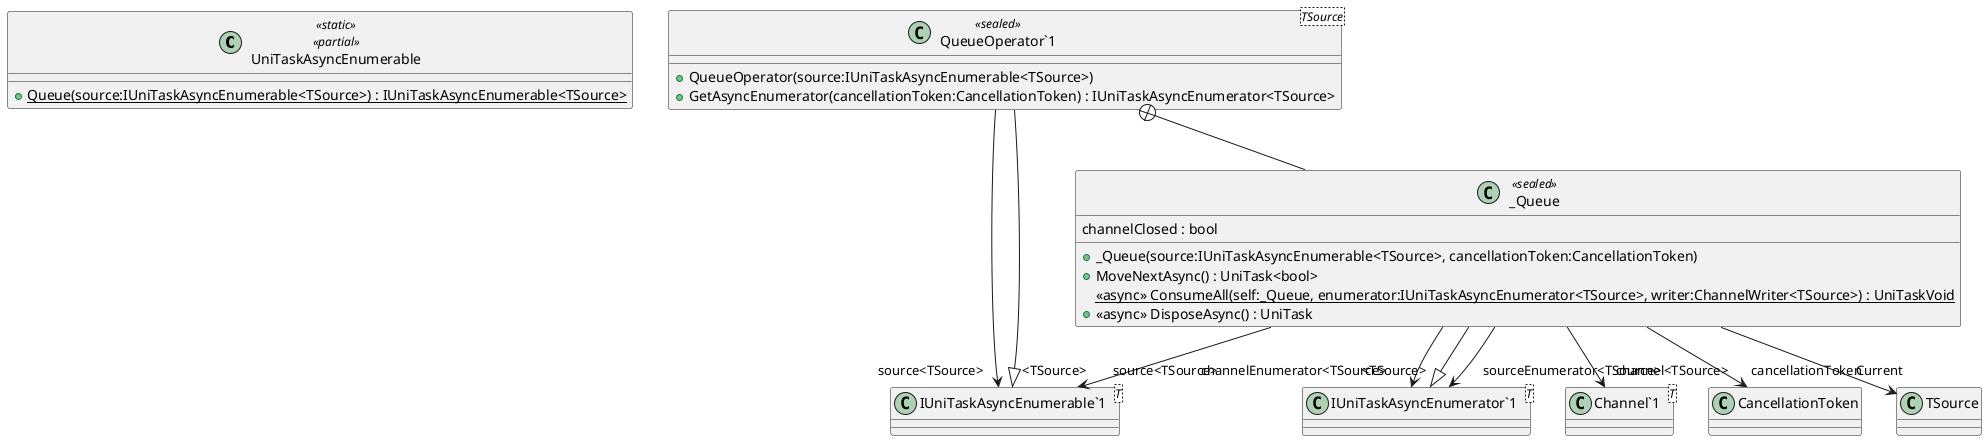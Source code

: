 @startuml
class UniTaskAsyncEnumerable <<static>> <<partial>> {
    + {static} Queue(source:IUniTaskAsyncEnumerable<TSource>) : IUniTaskAsyncEnumerable<TSource>
}
class "QueueOperator`1"<TSource> <<sealed>> {
    + QueueOperator(source:IUniTaskAsyncEnumerable<TSource>)
    + GetAsyncEnumerator(cancellationToken:CancellationToken) : IUniTaskAsyncEnumerator<TSource>
}
class "IUniTaskAsyncEnumerable`1"<T> {
}
class _Queue <<sealed>> {
    channelClosed : bool
    + _Queue(source:IUniTaskAsyncEnumerable<TSource>, cancellationToken:CancellationToken)
    + MoveNextAsync() : UniTask<bool>
    {static} <<async>> ConsumeAll(self:_Queue, enumerator:IUniTaskAsyncEnumerator<TSource>, writer:ChannelWriter<TSource>) : UniTaskVoid
    + <<async>> DisposeAsync() : UniTask
}
class "IUniTaskAsyncEnumerator`1"<T> {
}
class "Channel`1"<T> {
}
"IUniTaskAsyncEnumerable`1" "<TSource>" <|-- "QueueOperator`1"
"QueueOperator`1" --> "source<TSource>" "IUniTaskAsyncEnumerable`1"
"QueueOperator`1" +-- _Queue
"IUniTaskAsyncEnumerator`1" "<TSource>" <|-- _Queue
_Queue --> "source<TSource>" "IUniTaskAsyncEnumerable`1"
_Queue --> "cancellationToken" CancellationToken
_Queue --> "channel<TSource>" "Channel`1"
_Queue --> "channelEnumerator<TSource>" "IUniTaskAsyncEnumerator`1"
_Queue --> "sourceEnumerator<TSource>" "IUniTaskAsyncEnumerator`1"
_Queue --> "Current" TSource
@enduml
